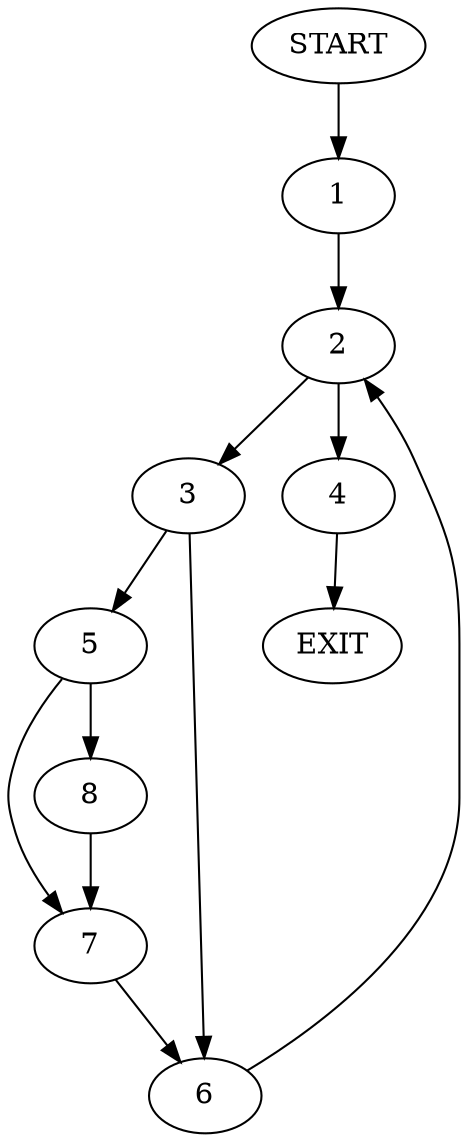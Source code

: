 digraph {
0 [label="START"]
9 [label="EXIT"]
0 -> 1
1 -> 2
2 -> 3
2 -> 4
4 -> 9
3 -> 5
3 -> 6
5 -> 7
5 -> 8
6 -> 2
8 -> 7
7 -> 6
}
